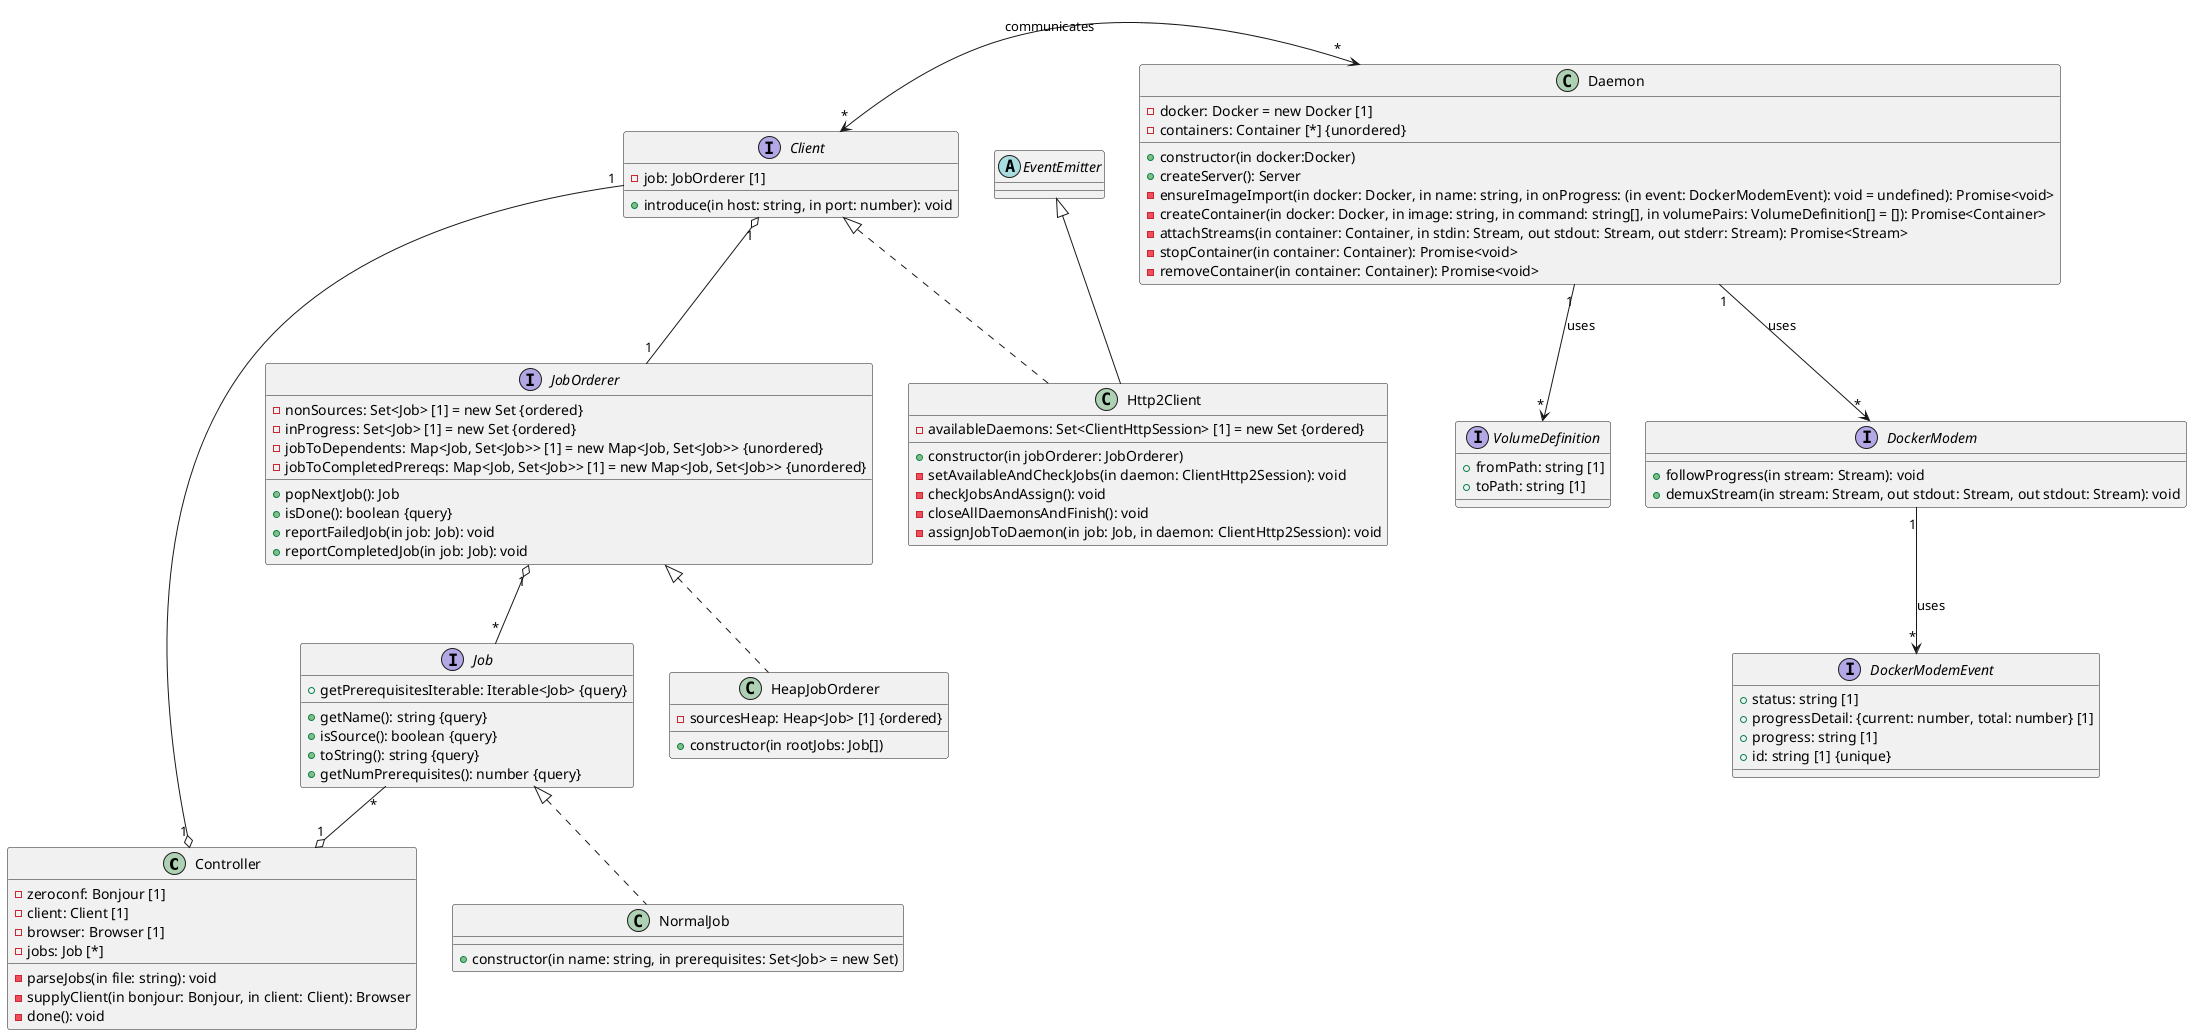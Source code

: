 @startuml
class Controller{
- zeroconf: Bonjour [1]
- client: Client [1]
- browser: Browser [1]
- jobs: Job [*]
- parseJobs(in file: string): void
-supplyClient(in bonjour: Bonjour, in client: Client): Browser
-done(): void
}

interface Job{
+getName(): string {query}
+getPrerequisitesIterable: Iterable<Job> {query}
+isSource(): boolean {query}
+toString(): string {query}
+getNumPrerequisites(): number {query}
}

Job "*" --o "1" Controller

class NormalJob implements Job{
+constructor(in name: string, in prerequisites: Set<Job> = new Set)
}

interface JobOrderer{
- nonSources: Set<Job> [1] = new Set {ordered}
- inProgress: Set<Job> [1] = new Set {ordered}
- jobToDependents: Map<Job, Set<Job>> [1] = new Map<Job, Set<Job>> {unordered}
- jobToCompletedPrereqs: Map<Job, Set<Job>> [1] = new Map<Job, Set<Job>> {unordered}
+popNextJob(): Job
+isDone(): boolean {query}
+reportFailedJob(in job: Job): void
+reportCompletedJob(in job: Job): void
}

class HeapJobOrderer implements JobOrderer{
- sourcesHeap: Heap<Job> [1] {ordered}
+ constructor(in rootJobs: Job[])
}

JobOrderer "1" o-- "*" Job
Client "1" --o "1" Controller

interface Client{
-job: JobOrderer [1]
+introduce(in host: string, in port: number): void
}

abstract class EventEmitter
class Http2Client extends EventEmitter implements Client {
-availableDaemons: Set<ClientHttpSession> [1] = new Set {ordered}
+constructor(in jobOrderer: JobOrderer)
-setAvailableAndCheckJobs(in daemon: ClientHttp2Session): void
-checkJobsAndAssign(): void
-closeAllDaemonsAndFinish(): void
-assignJobToDaemon(in job: Job, in daemon: ClientHttp2Session): void
}

Client "1" o-- "1" JobOrderer

interface DockerModemEvent{
+status: string [1]
+progressDetail: {current: number, total: number} [1]
+progress: string [1]
+id: string [1] {unique}
}
interface DockerModem{
+followProgress(in stream: Stream): void
+demuxStream(in stream: Stream, out stdout: Stream, out stdout: Stream): void
}
DockerModem "1" --> "*" DockerModemEvent : uses
interface VolumeDefinition{
+fromPath: string [1]
+toPath: string [1]
}

class Daemon{
-docker: Docker = new Docker [1]
-containers: Container [*] {unordered}
+constructor(in docker:Docker)
+createServer(): Server
-ensureImageImport(in docker: Docker, in name: string, in onProgress: (in event: DockerModemEvent): void = undefined): Promise<void>
-createContainer(in docker: Docker, in image: string, in command: string[], in volumePairs: VolumeDefinition[] = []): Promise<Container>
-attachStreams(in container: Container, in stdin: Stream, out stdout: Stream, out stderr: Stream): Promise<Stream>
-stopContainer(in container: Container): Promise<void>
-removeContainer(in container: Container): Promise<void>
}
Daemon "1" --> "*" VolumeDefinition : uses
Daemon "1" --> "*" DockerModem : uses

Client "*" <-> "*" Daemon : communicates
@enduml